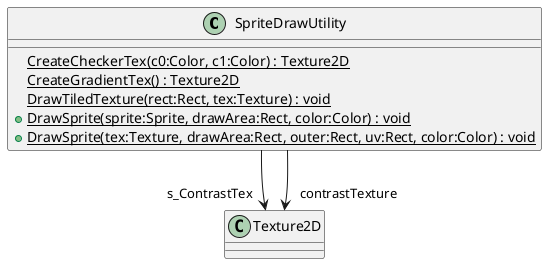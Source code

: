 @startuml
class SpriteDrawUtility {
    {static} CreateCheckerTex(c0:Color, c1:Color) : Texture2D
    {static} CreateGradientTex() : Texture2D
    {static} DrawTiledTexture(rect:Rect, tex:Texture) : void
    + {static} DrawSprite(sprite:Sprite, drawArea:Rect, color:Color) : void
    + {static} DrawSprite(tex:Texture, drawArea:Rect, outer:Rect, uv:Rect, color:Color) : void
}
SpriteDrawUtility --> "s_ContrastTex" Texture2D
SpriteDrawUtility --> "contrastTexture" Texture2D
@enduml
